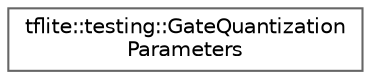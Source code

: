 digraph "Graphical Class Hierarchy"
{
 // LATEX_PDF_SIZE
  bgcolor="transparent";
  edge [fontname=Helvetica,fontsize=10,labelfontname=Helvetica,labelfontsize=10];
  node [fontname=Helvetica,fontsize=10,shape=box,height=0.2,width=0.4];
  rankdir="LR";
  Node0 [id="Node000000",label="tflite::testing::GateQuantization\lParameters",height=0.2,width=0.4,color="grey40", fillcolor="white", style="filled",URL="$structtflite_1_1testing_1_1_gate_quantization_parameters.html",tooltip=" "];
}

